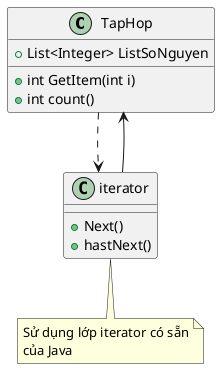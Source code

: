 @startuml
class TapHop{
 + List<Integer> ListSoNguyen

 + int GetItem(int i)
 + int count()
}
class iterator{
    + Next()
    + hastNext()
}
TapHop ..> iterator
iterator --> TapHop
note bottom of iterator
 Sử dụng lớp iterator có sẵn
 của Java
end note


@enduml